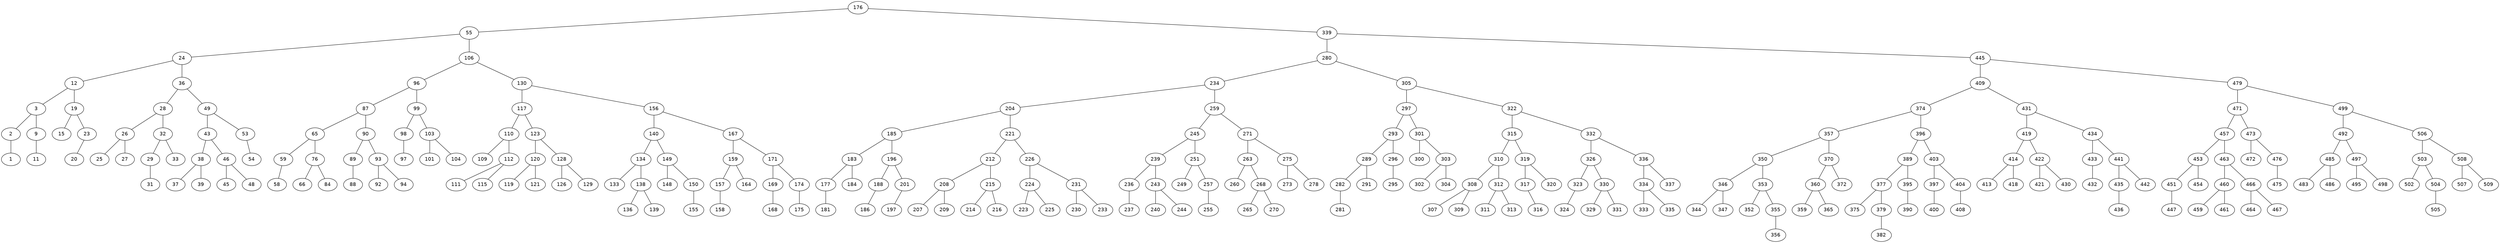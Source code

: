 graph BST {
    node [fontname="Helvetica"];
    176 [label="176"];
    176 -- 55;
    55 [label="55"];
    55 -- 24;
    24 [label="24"];
    24 -- 12;
    12 [label="12"];
    12 -- 3;
    3 [label="3"];
    3 -- 2;
    2 [label="2"];
    2 -- 1;
    1 [label="1"];
    3 -- 9;
    9 [label="9"];
    9 -- 11;
    11 [label="11"];
    12 -- 19;
    19 [label="19"];
    19 -- 15;
    15 [label="15"];
    19 -- 23;
    23 [label="23"];
    23 -- 20;
    20 [label="20"];
    24 -- 36;
    36 [label="36"];
    36 -- 28;
    28 [label="28"];
    28 -- 26;
    26 [label="26"];
    26 -- 25;
    25 [label="25"];
    26 -- 27;
    27 [label="27"];
    28 -- 32;
    32 [label="32"];
    32 -- 29;
    29 [label="29"];
    29 -- 31;
    31 [label="31"];
    32 -- 33;
    33 [label="33"];
    36 -- 49;
    49 [label="49"];
    49 -- 43;
    43 [label="43"];
    43 -- 38;
    38 [label="38"];
    38 -- 37;
    37 [label="37"];
    38 -- 39;
    39 [label="39"];
    43 -- 46;
    46 [label="46"];
    46 -- 45;
    45 [label="45"];
    46 -- 48;
    48 [label="48"];
    49 -- 53;
    53 [label="53"];
    53 -- 54;
    54 [label="54"];
    55 -- 106;
    106 [label="106"];
    106 -- 96;
    96 [label="96"];
    96 -- 87;
    87 [label="87"];
    87 -- 65;
    65 [label="65"];
    65 -- 59;
    59 [label="59"];
    59 -- 58;
    58 [label="58"];
    65 -- 76;
    76 [label="76"];
    76 -- 66;
    66 [label="66"];
    76 -- 84;
    84 [label="84"];
    87 -- 90;
    90 [label="90"];
    90 -- 89;
    89 [label="89"];
    89 -- 88;
    88 [label="88"];
    90 -- 93;
    93 [label="93"];
    93 -- 92;
    92 [label="92"];
    93 -- 94;
    94 [label="94"];
    96 -- 99;
    99 [label="99"];
    99 -- 98;
    98 [label="98"];
    98 -- 97;
    97 [label="97"];
    99 -- 103;
    103 [label="103"];
    103 -- 101;
    101 [label="101"];
    103 -- 104;
    104 [label="104"];
    106 -- 130;
    130 [label="130"];
    130 -- 117;
    117 [label="117"];
    117 -- 110;
    110 [label="110"];
    110 -- 109;
    109 [label="109"];
    110 -- 112;
    112 [label="112"];
    112 -- 111;
    111 [label="111"];
    112 -- 115;
    115 [label="115"];
    117 -- 123;
    123 [label="123"];
    123 -- 120;
    120 [label="120"];
    120 -- 119;
    119 [label="119"];
    120 -- 121;
    121 [label="121"];
    123 -- 128;
    128 [label="128"];
    128 -- 126;
    126 [label="126"];
    128 -- 129;
    129 [label="129"];
    130 -- 156;
    156 [label="156"];
    156 -- 140;
    140 [label="140"];
    140 -- 134;
    134 [label="134"];
    134 -- 133;
    133 [label="133"];
    134 -- 138;
    138 [label="138"];
    138 -- 136;
    136 [label="136"];
    138 -- 139;
    139 [label="139"];
    140 -- 149;
    149 [label="149"];
    149 -- 148;
    148 [label="148"];
    149 -- 150;
    150 [label="150"];
    150 -- 155;
    155 [label="155"];
    156 -- 167;
    167 [label="167"];
    167 -- 159;
    159 [label="159"];
    159 -- 157;
    157 [label="157"];
    157 -- 158;
    158 [label="158"];
    159 -- 164;
    164 [label="164"];
    167 -- 171;
    171 [label="171"];
    171 -- 169;
    169 [label="169"];
    169 -- 168;
    168 [label="168"];
    171 -- 174;
    174 [label="174"];
    174 -- 175;
    175 [label="175"];
    176 -- 339;
    339 [label="339"];
    339 -- 280;
    280 [label="280"];
    280 -- 234;
    234 [label="234"];
    234 -- 204;
    204 [label="204"];
    204 -- 185;
    185 [label="185"];
    185 -- 183;
    183 [label="183"];
    183 -- 177;
    177 [label="177"];
    177 -- 181;
    181 [label="181"];
    183 -- 184;
    184 [label="184"];
    185 -- 196;
    196 [label="196"];
    196 -- 188;
    188 [label="188"];
    188 -- 186;
    186 [label="186"];
    196 -- 201;
    201 [label="201"];
    201 -- 197;
    197 [label="197"];
    204 -- 221;
    221 [label="221"];
    221 -- 212;
    212 [label="212"];
    212 -- 208;
    208 [label="208"];
    208 -- 207;
    207 [label="207"];
    208 -- 209;
    209 [label="209"];
    212 -- 215;
    215 [label="215"];
    215 -- 214;
    214 [label="214"];
    215 -- 216;
    216 [label="216"];
    221 -- 226;
    226 [label="226"];
    226 -- 224;
    224 [label="224"];
    224 -- 223;
    223 [label="223"];
    224 -- 225;
    225 [label="225"];
    226 -- 231;
    231 [label="231"];
    231 -- 230;
    230 [label="230"];
    231 -- 233;
    233 [label="233"];
    234 -- 259;
    259 [label="259"];
    259 -- 245;
    245 [label="245"];
    245 -- 239;
    239 [label="239"];
    239 -- 236;
    236 [label="236"];
    236 -- 237;
    237 [label="237"];
    239 -- 243;
    243 [label="243"];
    243 -- 240;
    240 [label="240"];
    243 -- 244;
    244 [label="244"];
    245 -- 251;
    251 [label="251"];
    251 -- 249;
    249 [label="249"];
    251 -- 257;
    257 [label="257"];
    257 -- 255;
    255 [label="255"];
    259 -- 271;
    271 [label="271"];
    271 -- 263;
    263 [label="263"];
    263 -- 260;
    260 [label="260"];
    263 -- 268;
    268 [label="268"];
    268 -- 265;
    265 [label="265"];
    268 -- 270;
    270 [label="270"];
    271 -- 275;
    275 [label="275"];
    275 -- 273;
    273 [label="273"];
    275 -- 278;
    278 [label="278"];
    280 -- 305;
    305 [label="305"];
    305 -- 297;
    297 [label="297"];
    297 -- 293;
    293 [label="293"];
    293 -- 289;
    289 [label="289"];
    289 -- 282;
    282 [label="282"];
    282 -- 281;
    281 [label="281"];
    289 -- 291;
    291 [label="291"];
    293 -- 296;
    296 [label="296"];
    296 -- 295;
    295 [label="295"];
    297 -- 301;
    301 [label="301"];
    301 -- 300;
    300 [label="300"];
    301 -- 303;
    303 [label="303"];
    303 -- 302;
    302 [label="302"];
    303 -- 304;
    304 [label="304"];
    305 -- 322;
    322 [label="322"];
    322 -- 315;
    315 [label="315"];
    315 -- 310;
    310 [label="310"];
    310 -- 308;
    308 [label="308"];
    308 -- 307;
    307 [label="307"];
    308 -- 309;
    309 [label="309"];
    310 -- 312;
    312 [label="312"];
    312 -- 311;
    311 [label="311"];
    312 -- 313;
    313 [label="313"];
    315 -- 319;
    319 [label="319"];
    319 -- 317;
    317 [label="317"];
    317 -- 316;
    316 [label="316"];
    319 -- 320;
    320 [label="320"];
    322 -- 332;
    332 [label="332"];
    332 -- 326;
    326 [label="326"];
    326 -- 323;
    323 [label="323"];
    323 -- 324;
    324 [label="324"];
    326 -- 330;
    330 [label="330"];
    330 -- 329;
    329 [label="329"];
    330 -- 331;
    331 [label="331"];
    332 -- 336;
    336 [label="336"];
    336 -- 334;
    334 [label="334"];
    334 -- 333;
    333 [label="333"];
    334 -- 335;
    335 [label="335"];
    336 -- 337;
    337 [label="337"];
    339 -- 445;
    445 [label="445"];
    445 -- 409;
    409 [label="409"];
    409 -- 374;
    374 [label="374"];
    374 -- 357;
    357 [label="357"];
    357 -- 350;
    350 [label="350"];
    350 -- 346;
    346 [label="346"];
    346 -- 344;
    344 [label="344"];
    346 -- 347;
    347 [label="347"];
    350 -- 353;
    353 [label="353"];
    353 -- 352;
    352 [label="352"];
    353 -- 355;
    355 [label="355"];
    355 -- 356;
    356 [label="356"];
    357 -- 370;
    370 [label="370"];
    370 -- 360;
    360 [label="360"];
    360 -- 359;
    359 [label="359"];
    360 -- 365;
    365 [label="365"];
    370 -- 372;
    372 [label="372"];
    374 -- 396;
    396 [label="396"];
    396 -- 389;
    389 [label="389"];
    389 -- 377;
    377 [label="377"];
    377 -- 375;
    375 [label="375"];
    377 -- 379;
    379 [label="379"];
    379 -- 382;
    382 [label="382"];
    389 -- 395;
    395 [label="395"];
    395 -- 390;
    390 [label="390"];
    396 -- 403;
    403 [label="403"];
    403 -- 397;
    397 [label="397"];
    397 -- 400;
    400 [label="400"];
    403 -- 404;
    404 [label="404"];
    404 -- 408;
    408 [label="408"];
    409 -- 431;
    431 [label="431"];
    431 -- 419;
    419 [label="419"];
    419 -- 414;
    414 [label="414"];
    414 -- 413;
    413 [label="413"];
    414 -- 418;
    418 [label="418"];
    419 -- 422;
    422 [label="422"];
    422 -- 421;
    421 [label="421"];
    422 -- 430;
    430 [label="430"];
    431 -- 434;
    434 [label="434"];
    434 -- 433;
    433 [label="433"];
    433 -- 432;
    432 [label="432"];
    434 -- 441;
    441 [label="441"];
    441 -- 435;
    435 [label="435"];
    435 -- 436;
    436 [label="436"];
    441 -- 442;
    442 [label="442"];
    445 -- 479;
    479 [label="479"];
    479 -- 471;
    471 [label="471"];
    471 -- 457;
    457 [label="457"];
    457 -- 453;
    453 [label="453"];
    453 -- 451;
    451 [label="451"];
    451 -- 447;
    447 [label="447"];
    453 -- 454;
    454 [label="454"];
    457 -- 463;
    463 [label="463"];
    463 -- 460;
    460 [label="460"];
    460 -- 459;
    459 [label="459"];
    460 -- 461;
    461 [label="461"];
    463 -- 466;
    466 [label="466"];
    466 -- 464;
    464 [label="464"];
    466 -- 467;
    467 [label="467"];
    471 -- 473;
    473 [label="473"];
    473 -- 472;
    472 [label="472"];
    473 -- 476;
    476 [label="476"];
    476 -- 475;
    475 [label="475"];
    479 -- 499;
    499 [label="499"];
    499 -- 492;
    492 [label="492"];
    492 -- 485;
    485 [label="485"];
    485 -- 483;
    483 [label="483"];
    485 -- 486;
    486 [label="486"];
    492 -- 497;
    497 [label="497"];
    497 -- 495;
    495 [label="495"];
    497 -- 498;
    498 [label="498"];
    499 -- 506;
    506 [label="506"];
    506 -- 503;
    503 [label="503"];
    503 -- 502;
    502 [label="502"];
    503 -- 504;
    504 [label="504"];
    504 -- 505;
    505 [label="505"];
    506 -- 508;
    508 [label="508"];
    508 -- 507;
    507 [label="507"];
    508 -- 509;
    509 [label="509"];
}

